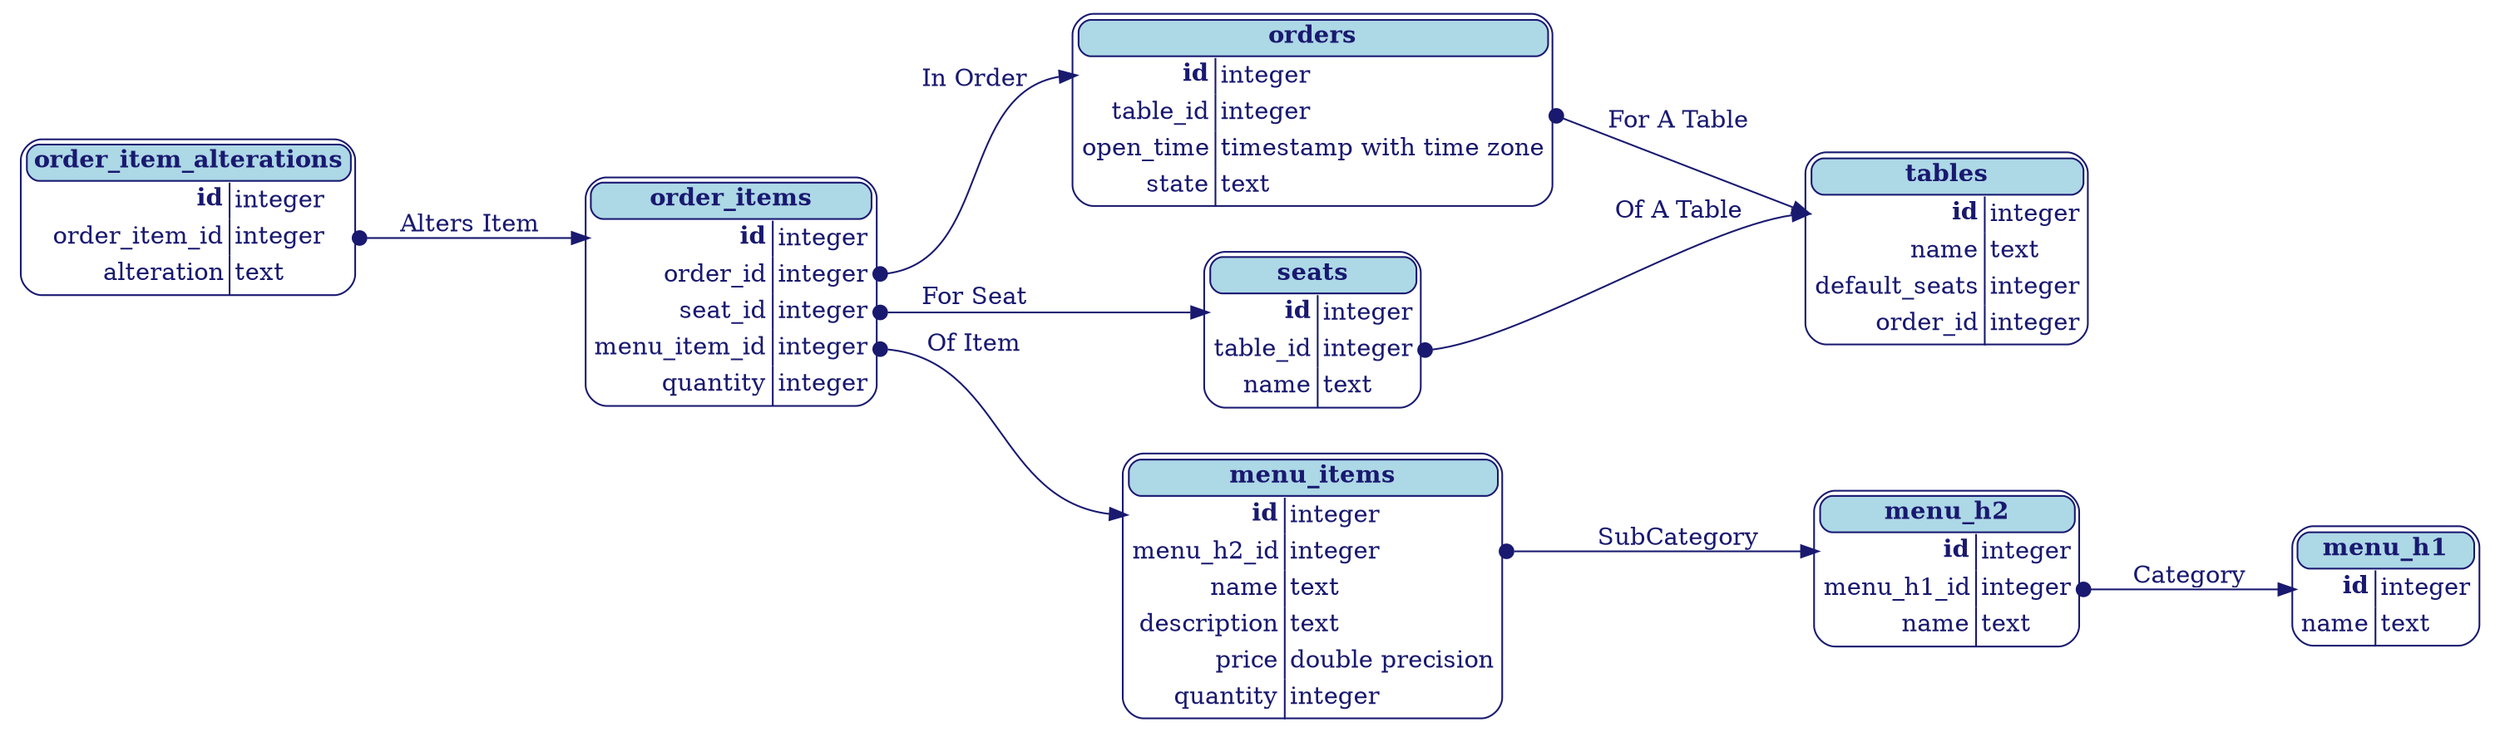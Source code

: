 digraph ERD {
    node [shape="none", color=midnightblue, fontcolor=midnightblue labeljust="l"];
    edge [arrowhead=normal, arrowtail="dot", dir="both", arrowsize=1, color=midnightblue, fontcolor=midnightblue];
    graph [ rankdir = "LR" ];

//    menu_h1 [label="menu_h1 | <id> id: integer | name: text" ];
    menu_h1 [
        label = <
            <table border="1" style="ROUNDED" columns="*">
                <tr><td border="1" colspan="2" bgcolor="lightblue" style="ROUNDED"><b>menu_h1</b></td></tr>
                <tr><td border="0" align="right" port="id"><b><b>id</b></b></td><td border="0" align="left">integer</td></tr>
                <tr><td border="0" align="right">name</td><td border="0"  align="left">text</td></tr>
            </table>
        >];


    menu_h2 [label= <
            <table border="1" style="ROUNDED" columns="*">
                <tr><td border="1" colspan="2" bgcolor="lightblue" style="ROUNDED"><b>menu_h2</b></td></tr>
                <tr><td border="0" align="right" port="id"><b>id</b></td><td border="0" align="left">integer</td></tr>
                <tr><td border="0" align="right">menu_h1_id</td><td border="0" align="left" port="menu_h1">integer</td></tr>
                <tr><td border="0" align="right">name</td><td border="0" align="left">text</td></tr>
            </table>
    >];

    menu_items [label= <
            <table border="1" style="ROUNDED" columns="*">
                <tr><td border="1" colspan="2" bgcolor="lightblue" style="ROUNDED"><b>menu_items</b></td></tr>
                <tr><td border="0" align="right" port="id"><b>id</b></td><td border="0" align="left">integer</td></tr>
                <tr><td border="0" align="right">menu_h2_id</td><td border="0" align="left" port="menu_h2">integer</td></tr>
                <tr><td border="0" align="right">name</td><td border="0" align="left">text</td></tr>
                <tr><td border="0" align="right">description</td><td border="0" align="left">text</td></tr>
                <tr><td border="0" align="right">price</td><td border="0" align="left">double precision</td></tr>
                <tr><td border="0" align="right">quantity</td><td border="0" align="left">integer</td></tr>
            </table>
    >];
    orders [label= <
            <table border="1" style="ROUNDED" columns="*">
                <tr><td border="1" colspan="2" bgcolor="lightblue" style="ROUNDED"><b>orders</b></td></tr>
                <tr><td border="0" align="right" port="id"><b>id</b></td><td border="0" align="left">integer</td></tr>
                <tr><td border="0" align="right">table_id</td><td border="0" align="left" port="table">integer</td></tr>
                <tr><td border="0" align="right">open_time</td><td border="0" align="left">timestamp with time zone</td></tr>
                <tr><td border="0" align="right">state</td><td border="0" align="left">text</td></tr>
            </table>
    >];

    order_items [label= <
            <table border="1" style="ROUNDED" columns="*">
                <tr><td border="1" colspan="2" bgcolor="lightblue" style="ROUNDED"><b>order_items</b></td></tr>
                <tr><td border="0" align="right" port="id"><b>id</b></td><td border="0" align="left">integer</td></tr>
                <tr><td border="0" align="right">order_id</td><td border="0" align="left" port="order">integer</td></tr>
                <tr><td border="0" align="right">seat_id</td><td border="0" align="left" port="seat">integer</td></tr>
                <tr><td border="0" align="right">menu_item_id</td><td border="0" align="left" port="menu_item">integer</td></tr>
                <tr><td border="0" align="right">quantity</td><td border="0" align="left">integer</td></tr>
            </table>
    >];
    order_item_alterations [label= <
            <table border="1" style="ROUNDED" columns="*">
                <tr><td border="1" colspan="2" bgcolor="lightblue" style="ROUNDED"><b>order_item_alterations</b></td></tr>
                <tr><td border="0" align="right" port="id"><b>id</b></td><td border="0" align="left">integer</td></tr>
                <tr><td border="0" align="right">order_item_id</td><td border="0" align="left" port="order_item">integer</td></tr>
                <tr><td border="0" align="right">alteration</td><td border="0" align="left">text</td></tr>
            </table>
    >];
    seats [label= <
            <table border="1" style="ROUNDED" columns="*">
                <tr><td border="1" colspan="2" bgcolor="lightblue" style="ROUNDED"><b>seats</b></td></tr>
                <tr><td border="0" align="right" port="id"><b>id</b></td><td border="0" align="left">integer</td></tr>
                <tr><td border="0" align="right">table_id</td><td border="0" align="left" port="table">integer</td></tr>
                <tr><td border="0" align="right">name</td><td border="0" align="left">text</td></tr>
            </table>
    >];
    tables [label= <
            <table border="1" style="ROUNDED" columns="*">
                <tr><td border="1" colspan="2" bgcolor="lightblue" style="ROUNDED"><b>tables</b></td></tr>
                <tr><td border="0" align="right" port="id"><b>id</b></td><td border="0" align="left">integer</td></tr>
                <tr><td border="0" align="right">name</td><td border="0" align="left">text</td></tr>
                <tr><td border="0" align="right">default_seats</td><td border="0" align="left">integer</td></tr>
                <tr><td border="0" align="right" port="order">order_id</td><td border="0" align="left">integer</td></tr>
            </table>
    >];

    menu_h2:menu_h1 -> menu_h1:id [label="Category"];
    menu_items:menu_h2 -> menu_h2:id [label="SubCategory"];
    seats:table -> tables:id [label="Of A Table"];
    orders:table -> tables:id [label="For A Table"];
    order_items:order -> orders:id [label="In Order"];
    order_items:seat -> seats:id [label="For Seat"];
    order_items:menu_item -> menu_items:id [label="Of Item"];
    order_item_alterations:order_item -> order_items:id [label="Alters Item"];
}